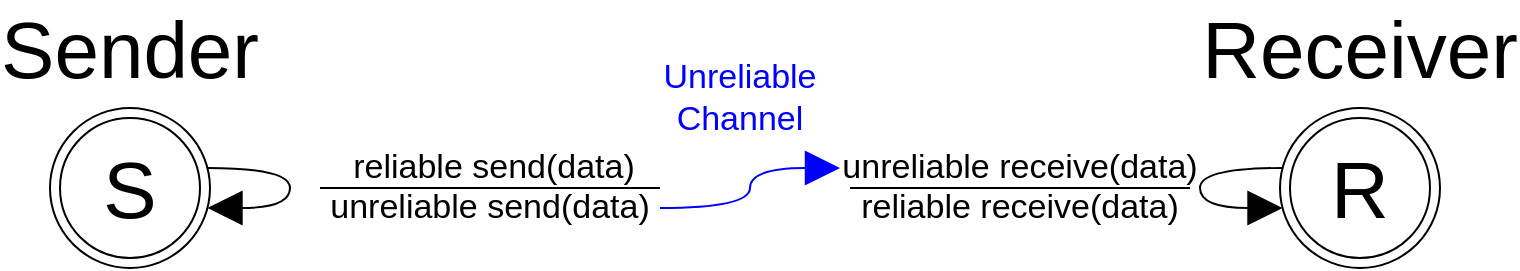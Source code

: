 <mxfile>
    <diagram id="AnxdTRhJqaMPh73PRJwx" name="Page-1">
        <mxGraphModel dx="1132" dy="1510" grid="1" gridSize="10" guides="1" tooltips="1" connect="1" arrows="1" fold="1" page="1" pageScale="1" pageWidth="850" pageHeight="1100" math="0" shadow="0">
            <root>
                <mxCell id="0"/>
                <mxCell id="1" parent="0"/>
                <mxCell id="9" value="reliable send(data)" style="text;html=1;strokeColor=none;fillColor=none;align=center;verticalAlign=middle;whiteSpace=wrap;rounded=0;fontSize=17;" vertex="1" parent="1">
                    <mxGeometry x="367.5" y="125" width="147.5" height="20" as="geometry"/>
                </mxCell>
                <mxCell id="19" style="edgeStyle=orthogonalEdgeStyle;curved=1;html=1;exitX=1;exitY=0.5;exitDx=0;exitDy=0;entryX=0;entryY=0.5;entryDx=0;entryDy=0;fontSize=17;endArrow=block;endFill=1;endSize=15;strokeColor=#0000FF;" edge="1" parent="1" source="10" target="16">
                    <mxGeometry relative="1" as="geometry"/>
                </mxCell>
                <mxCell id="10" value="unreliable send(data)" style="text;html=1;strokeColor=none;fillColor=none;align=center;verticalAlign=middle;whiteSpace=wrap;rounded=0;fontSize=17;" vertex="1" parent="1">
                    <mxGeometry x="355" y="145" width="170" height="20" as="geometry"/>
                </mxCell>
                <mxCell id="2" value="" style="ellipse;whiteSpace=wrap;html=1;aspect=fixed;fontSize=20;" vertex="1" parent="1">
                    <mxGeometry x="220" y="105" width="80" height="80" as="geometry"/>
                </mxCell>
                <mxCell id="3" value="S" style="ellipse;whiteSpace=wrap;html=1;aspect=fixed;fontSize=40;" vertex="1" parent="1">
                    <mxGeometry x="225" y="110" width="70" height="70" as="geometry"/>
                </mxCell>
                <mxCell id="4" value="" style="ellipse;whiteSpace=wrap;html=1;aspect=fixed;fontSize=20;" vertex="1" parent="1">
                    <mxGeometry x="835" y="105" width="80" height="80" as="geometry"/>
                </mxCell>
                <mxCell id="5" value="R" style="ellipse;whiteSpace=wrap;html=1;aspect=fixed;fontSize=40;" vertex="1" parent="1">
                    <mxGeometry x="840" y="110" width="70" height="70" as="geometry"/>
                </mxCell>
                <mxCell id="6" value="Sender" style="text;html=1;strokeColor=none;fillColor=none;align=center;verticalAlign=middle;whiteSpace=wrap;rounded=0;fontSize=40;" vertex="1" parent="1">
                    <mxGeometry x="230" y="60" width="60" height="30" as="geometry"/>
                </mxCell>
                <mxCell id="7" value="Receiver" style="text;html=1;strokeColor=none;fillColor=none;align=center;verticalAlign=middle;whiteSpace=wrap;rounded=0;fontSize=40;" vertex="1" parent="1">
                    <mxGeometry x="840" y="60" width="70" height="30" as="geometry"/>
                </mxCell>
                <mxCell id="8" value="" style="endArrow=none;html=1;fontSize=40;endSize=15;curved=1;entryX=1;entryY=0;entryDx=0;entryDy=0;exitX=0;exitY=0;exitDx=0;exitDy=0;" edge="1" parent="1" source="10" target="10">
                    <mxGeometry width="50" height="50" relative="1" as="geometry">
                        <mxPoint x="402.5" y="145" as="sourcePoint"/>
                        <mxPoint x="512.5" y="145" as="targetPoint"/>
                    </mxGeometry>
                </mxCell>
                <mxCell id="11" style="edgeStyle=orthogonalEdgeStyle;html=1;fontSize=40;curved=1;endArrow=block;endFill=1;endSize=15;" edge="1" parent="1" source="2" target="2">
                    <mxGeometry relative="1" as="geometry">
                        <Array as="points">
                            <mxPoint x="340" y="155"/>
                        </Array>
                    </mxGeometry>
                </mxCell>
                <mxCell id="12" style="edgeStyle=orthogonalEdgeStyle;curved=1;html=1;fontSize=40;endArrow=block;endFill=1;endSize=15;" edge="1" parent="1" source="4" target="4">
                    <mxGeometry relative="1" as="geometry">
                        <Array as="points">
                            <mxPoint x="795" y="145"/>
                        </Array>
                    </mxGeometry>
                </mxCell>
                <mxCell id="16" value="unreliable receive(data)" style="text;html=1;strokeColor=none;fillColor=none;align=center;verticalAlign=middle;whiteSpace=wrap;rounded=0;fontSize=17;" vertex="1" parent="1">
                    <mxGeometry x="615" y="125" width="180" height="20" as="geometry"/>
                </mxCell>
                <mxCell id="17" value="reliable receive(data)" style="text;html=1;strokeColor=none;fillColor=none;align=center;verticalAlign=middle;whiteSpace=wrap;rounded=0;fontSize=17;" vertex="1" parent="1">
                    <mxGeometry x="620" y="145" width="170" height="20" as="geometry"/>
                </mxCell>
                <mxCell id="18" value="" style="endArrow=none;html=1;fontSize=40;endSize=15;curved=1;entryX=1;entryY=0;entryDx=0;entryDy=0;exitX=0;exitY=0;exitDx=0;exitDy=0;" edge="1" parent="1" source="17" target="17">
                    <mxGeometry width="50" height="50" relative="1" as="geometry">
                        <mxPoint x="667.5" y="145" as="sourcePoint"/>
                        <mxPoint x="777.5" y="145" as="targetPoint"/>
                    </mxGeometry>
                </mxCell>
                <mxCell id="20" value="Unreliable&lt;br&gt;Channel" style="text;html=1;strokeColor=none;fillColor=none;align=center;verticalAlign=middle;whiteSpace=wrap;rounded=0;fontSize=17;fontColor=#0000FF;" vertex="1" parent="1">
                    <mxGeometry x="525" y="90" width="80" height="20" as="geometry"/>
                </mxCell>
            </root>
        </mxGraphModel>
    </diagram>
</mxfile>
